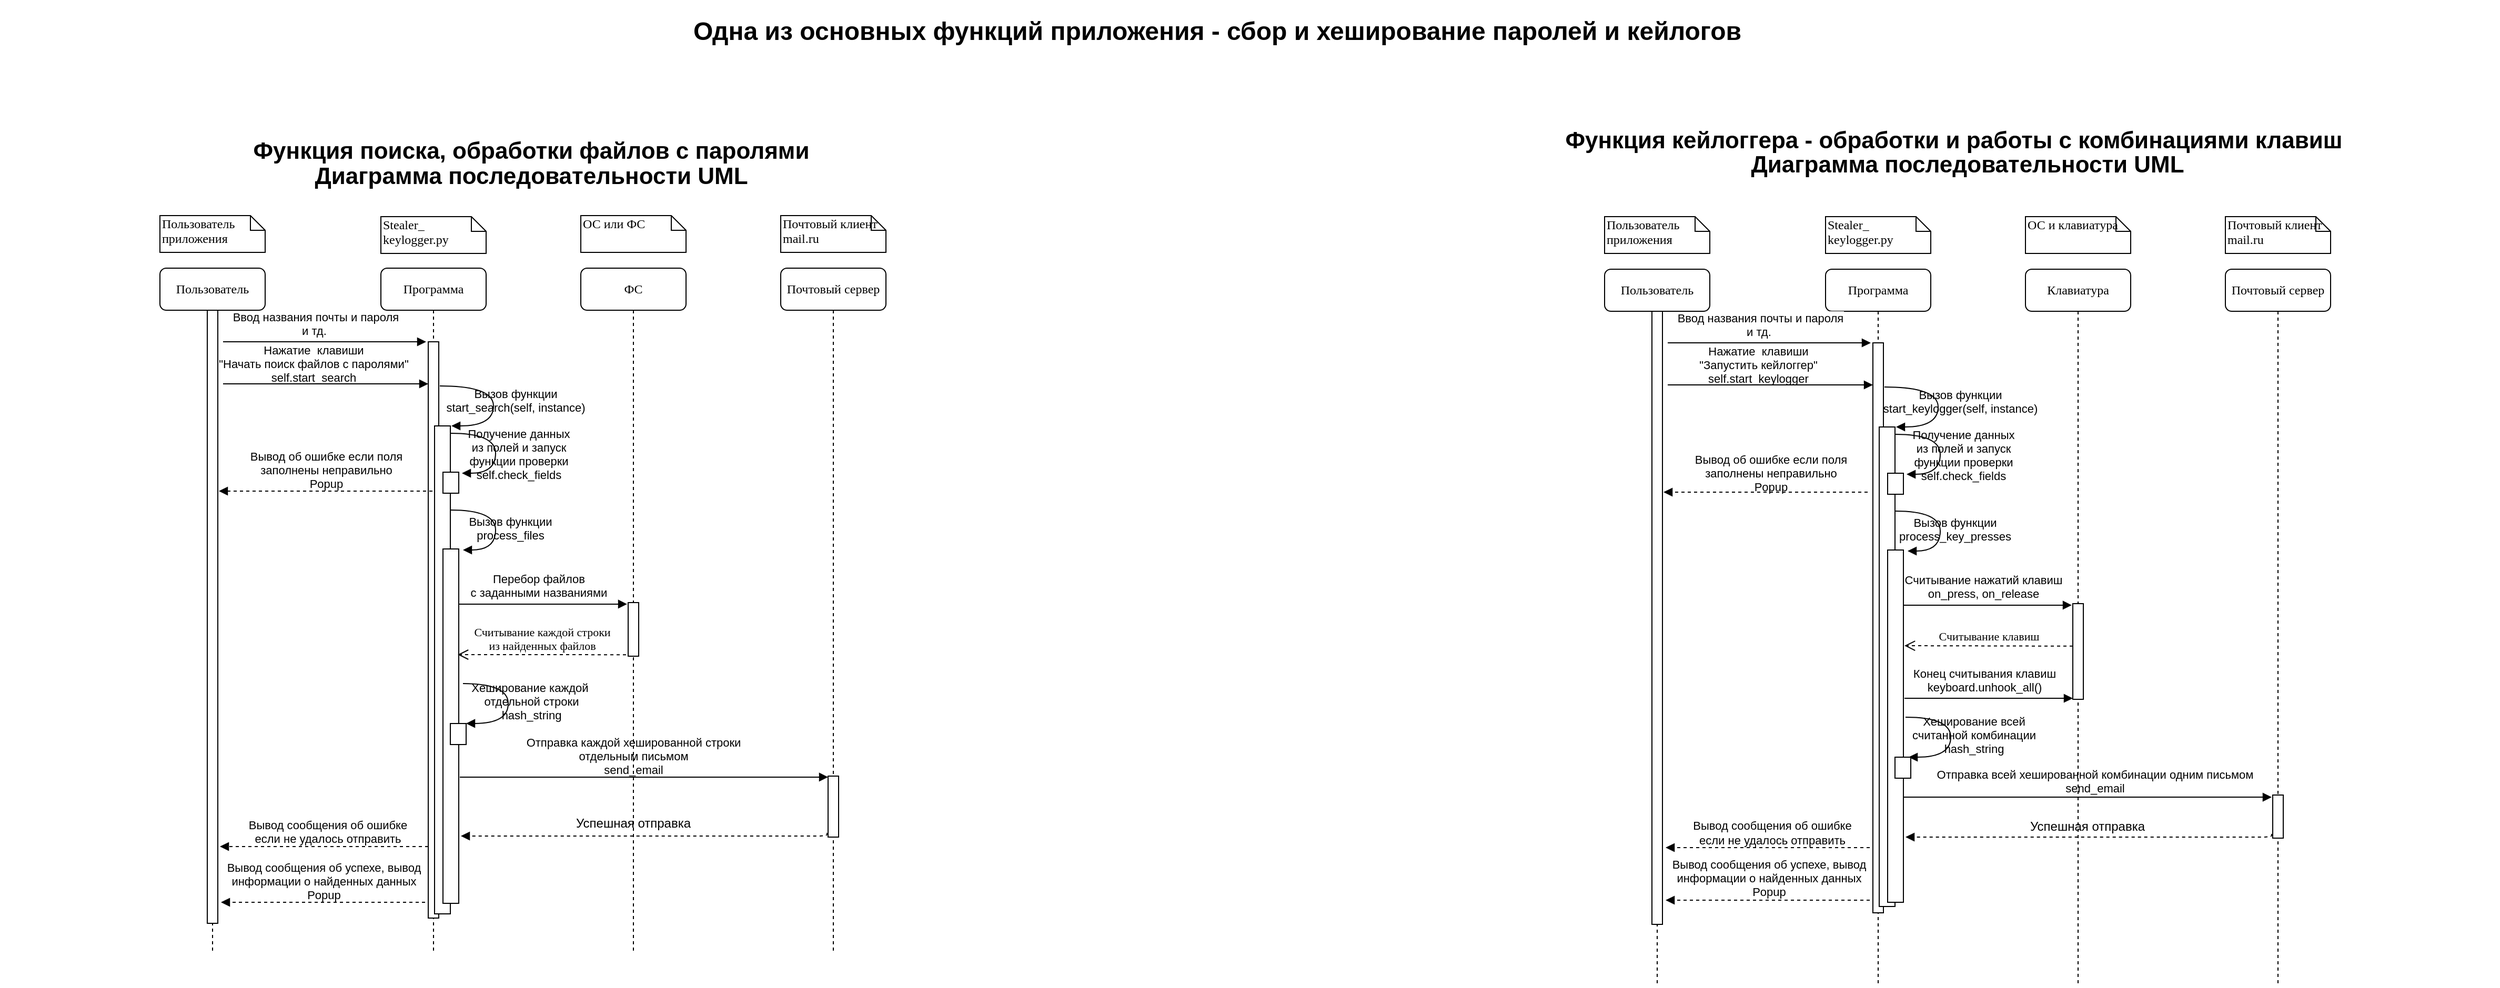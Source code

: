 <mxfile version="22.1.18" type="device">
  <diagram name="Page-1" id="13e1069c-82ec-6db2-03f1-153e76fe0fe0">
    <mxGraphModel dx="5946" dy="4058" grid="0" gridSize="10" guides="1" tooltips="1" connect="1" arrows="1" fold="1" page="1" pageScale="1" pageWidth="4681" pageHeight="3300" background="none" math="0" shadow="0">
      <root>
        <mxCell id="0" />
        <mxCell id="1" parent="0" />
        <mxCell id="-zt7evYeH_7EeEriMYQJ-2" value="Функция поиска, обработки файлов с паролями" style="text;strokeColor=none;fillColor=none;align=center;verticalAlign=middle;whiteSpace=wrap;rounded=0;fontSize=22;fontStyle=1" parent="1" vertex="1">
          <mxGeometry x="-82" y="-63" width="1010" height="60" as="geometry" />
        </mxCell>
        <mxCell id="1eUNo9QsRgCgycoDIhRz-3" value="Диаграмма последовательности UML" style="text;html=1;strokeColor=none;fillColor=none;align=center;verticalAlign=middle;whiteSpace=wrap;rounded=0;fontSize=22;fontStyle=1" parent="1" vertex="1">
          <mxGeometry x="-82" y="-39" width="1010" height="60" as="geometry" />
        </mxCell>
        <mxCell id="vDh-VtlRq1_zB0CnNOhq-1" value="Функция кейлоггера - обработки и работы с комбинациями клавиш&#xa;" style="text;strokeColor=none;fillColor=none;align=center;verticalAlign=middle;whiteSpace=wrap;rounded=0;fontSize=22;fontStyle=1" parent="1" vertex="1">
          <mxGeometry x="1270" y="-60" width="1010" height="60" as="geometry" />
        </mxCell>
        <mxCell id="vDh-VtlRq1_zB0CnNOhq-2" value="Диаграмма последовательности UML" style="text;strokeColor=none;fillColor=none;align=center;verticalAlign=middle;whiteSpace=wrap;rounded=0;fontSize=22;fontStyle=1" parent="1" vertex="1">
          <mxGeometry x="1283" y="-50" width="1010" height="60" as="geometry" />
        </mxCell>
        <mxCell id="vDh-VtlRq1_zB0CnNOhq-49" value="Одна из основных функций приложения - сбор и хеширование паролей и кейлогов" style="text;strokeColor=none;fillColor=none;align=center;verticalAlign=middle;whiteSpace=wrap;rounded=0;fontSize=24;fontStyle=1" parent="1" vertex="1">
          <mxGeometry x="570" y="-177" width="1010" height="60" as="geometry" />
        </mxCell>
        <mxCell id="FL_7BhwZJvD6ZGFRURid-1" value="Программа" style="shape=umlLifeline;perimeter=lifelinePerimeter;whiteSpace=wrap;html=1;container=1;collapsible=0;recursiveResize=0;outlineConnect=0;rounded=1;shadow=0;comic=0;labelBackgroundColor=none;strokeWidth=1;fontFamily=Verdana;fontSize=12;align=center;" vertex="1" parent="1">
          <mxGeometry x="280" y="78" width="100" height="651" as="geometry" />
        </mxCell>
        <mxCell id="FL_7BhwZJvD6ZGFRURid-2" value="" style="html=1;points=[];perimeter=orthogonalPerimeter;rounded=0;shadow=0;comic=0;labelBackgroundColor=none;strokeWidth=1;fontFamily=Verdana;fontSize=12;align=center;" vertex="1" parent="FL_7BhwZJvD6ZGFRURid-1">
          <mxGeometry x="45" y="70" width="10" height="548" as="geometry" />
        </mxCell>
        <mxCell id="FL_7BhwZJvD6ZGFRURid-3" value="" style="html=1;verticalAlign=bottom;endArrow=block;labelBackgroundColor=none;fontFamily=Verdana;fontSize=12;edgeStyle=elbowEdgeStyle;elbow=vertical;" edge="1" parent="FL_7BhwZJvD6ZGFRURid-1">
          <mxGeometry relative="1" as="geometry">
            <mxPoint x="-150" y="110" as="sourcePoint" />
            <mxPoint x="45" y="110" as="targetPoint" />
            <Array as="points">
              <mxPoint x="-55" y="110" />
            </Array>
          </mxGeometry>
        </mxCell>
        <mxCell id="FL_7BhwZJvD6ZGFRURid-4" value="Нажатие  клавиши &#xa;&quot;Начать поиск файлов с паролями&quot;&#xa;self.start_search" style="edgeLabel;align=center;verticalAlign=middle;resizable=0;points=[];labelBackgroundColor=none;" vertex="1" connectable="0" parent="FL_7BhwZJvD6ZGFRURid-3">
          <mxGeometry x="0.202" y="1" relative="1" as="geometry">
            <mxPoint x="-31" y="-19" as="offset" />
          </mxGeometry>
        </mxCell>
        <mxCell id="FL_7BhwZJvD6ZGFRURid-14" value="" style="html=1;verticalAlign=bottom;endArrow=block;labelBackgroundColor=none;fontFamily=Verdana;fontSize=12;edgeStyle=elbowEdgeStyle;elbow=vertical;" edge="1" parent="FL_7BhwZJvD6ZGFRURid-1">
          <mxGeometry relative="1" as="geometry">
            <mxPoint x="-150" y="70" as="sourcePoint" />
            <mxPoint x="43" y="70" as="targetPoint" />
            <Array as="points">
              <mxPoint x="-55" y="70" />
            </Array>
          </mxGeometry>
        </mxCell>
        <mxCell id="FL_7BhwZJvD6ZGFRURid-15" value="Ввод названия почты и пароля&#xa;и тд. " style="edgeLabel;align=center;verticalAlign=middle;resizable=0;points=[];labelBackgroundColor=none;" vertex="1" connectable="0" parent="FL_7BhwZJvD6ZGFRURid-14">
          <mxGeometry x="0.202" y="1" relative="1" as="geometry">
            <mxPoint x="-28" y="-17" as="offset" />
          </mxGeometry>
        </mxCell>
        <mxCell id="FL_7BhwZJvD6ZGFRURid-72" value="" style="html=1;verticalAlign=bottom;endArrow=block;labelBackgroundColor=none;fontFamily=Verdana;fontSize=12;elbow=vertical;edgeStyle=orthogonalEdgeStyle;curved=1;exitX=1.038;exitY=0.345;exitPerimeter=0;" edge="1" parent="FL_7BhwZJvD6ZGFRURid-1">
          <mxGeometry relative="1" as="geometry">
            <mxPoint x="56" y="112" as="sourcePoint" />
            <mxPoint x="67" y="150" as="targetPoint" />
            <Array as="points">
              <mxPoint x="107" y="112" />
              <mxPoint x="107" y="150" />
            </Array>
          </mxGeometry>
        </mxCell>
        <mxCell id="FL_7BhwZJvD6ZGFRURid-73" value="Вызов функции&#xa;start_search(self, instance)" style="edgeLabel;align=center;verticalAlign=middle;resizable=0;points=[];labelBackgroundColor=none;" vertex="1" connectable="0" parent="FL_7BhwZJvD6ZGFRURid-72">
          <mxGeometry x="-0.041" y="-3" relative="1" as="geometry">
            <mxPoint x="24" y="2" as="offset" />
          </mxGeometry>
        </mxCell>
        <mxCell id="FL_7BhwZJvD6ZGFRURid-74" value="" style="html=1;points=[];perimeter=orthogonalPerimeter;rounded=0;shadow=0;comic=0;labelBackgroundColor=none;strokeWidth=1;fontFamily=Verdana;fontSize=12;align=center;" vertex="1" parent="FL_7BhwZJvD6ZGFRURid-1">
          <mxGeometry x="51" y="150" width="15" height="464" as="geometry" />
        </mxCell>
        <mxCell id="FL_7BhwZJvD6ZGFRURid-75" value="" style="html=1;verticalAlign=bottom;endArrow=block;labelBackgroundColor=none;fontFamily=Verdana;fontSize=12;elbow=vertical;edgeStyle=orthogonalEdgeStyle;curved=1;" edge="1" parent="FL_7BhwZJvD6ZGFRURid-1">
          <mxGeometry relative="1" as="geometry">
            <mxPoint x="66" y="157.0" as="sourcePoint" />
            <mxPoint x="77" y="195" as="targetPoint" />
            <Array as="points">
              <mxPoint x="109" y="157.0" />
              <mxPoint x="109" y="195.0" />
            </Array>
          </mxGeometry>
        </mxCell>
        <mxCell id="FL_7BhwZJvD6ZGFRURid-76" value="Получение данных&#xa;из полей и запуск&#xa;функции проверки&#xa;self.check_fields" style="edgeLabel;align=center;verticalAlign=middle;resizable=0;points=[];labelBackgroundColor=none;" vertex="1" connectable="0" parent="FL_7BhwZJvD6ZGFRURid-75">
          <mxGeometry x="-0.041" y="-3" relative="1" as="geometry">
            <mxPoint x="25" y="8" as="offset" />
          </mxGeometry>
        </mxCell>
        <mxCell id="FL_7BhwZJvD6ZGFRURid-81" value="" style="html=1;points=[];perimeter=orthogonalPerimeter;rounded=0;shadow=0;comic=0;labelBackgroundColor=none;strokeWidth=1;fontFamily=Verdana;fontSize=12;align=center;" vertex="1" parent="FL_7BhwZJvD6ZGFRURid-1">
          <mxGeometry x="59" y="267" width="15" height="337" as="geometry" />
        </mxCell>
        <mxCell id="FL_7BhwZJvD6ZGFRURid-84" value="" style="html=1;points=[];perimeter=orthogonalPerimeter;rounded=0;shadow=0;comic=0;labelBackgroundColor=none;strokeWidth=1;fontFamily=Verdana;fontSize=12;align=center;" vertex="1" parent="FL_7BhwZJvD6ZGFRURid-1">
          <mxGeometry x="59" y="194" width="15" height="20" as="geometry" />
        </mxCell>
        <mxCell id="FL_7BhwZJvD6ZGFRURid-78" value="" style="html=1;verticalAlign=bottom;endArrow=block;labelBackgroundColor=none;fontFamily=Verdana;fontSize=12;elbow=vertical;edgeStyle=orthogonalEdgeStyle;curved=1;" edge="1" parent="FL_7BhwZJvD6ZGFRURid-1">
          <mxGeometry relative="1" as="geometry">
            <mxPoint x="66" y="230" as="sourcePoint" />
            <mxPoint x="78" y="268" as="targetPoint" />
            <Array as="points">
              <mxPoint x="109" y="230" />
              <mxPoint x="109" y="268" />
            </Array>
          </mxGeometry>
        </mxCell>
        <mxCell id="FL_7BhwZJvD6ZGFRURid-80" value="Вызов функции&#xa;process_files" style="edgeLabel;align=center;verticalAlign=middle;resizable=0;points=[];labelBackgroundColor=none;" vertex="1" connectable="0" parent="FL_7BhwZJvD6ZGFRURid-78">
          <mxGeometry x="-0.006" y="1" relative="1" as="geometry">
            <mxPoint x="13" y="4" as="offset" />
          </mxGeometry>
        </mxCell>
        <mxCell id="FL_7BhwZJvD6ZGFRURid-112" value="" style="html=1;verticalAlign=bottom;endArrow=block;labelBackgroundColor=none;fontFamily=Verdana;fontSize=12;elbow=vertical;edgeStyle=orthogonalEdgeStyle;curved=1;" edge="1" parent="FL_7BhwZJvD6ZGFRURid-1">
          <mxGeometry relative="1" as="geometry">
            <mxPoint x="78" y="394.95" as="sourcePoint" />
            <mxPoint x="81" y="432.95" as="targetPoint" />
            <Array as="points">
              <mxPoint x="121" y="394.95" />
              <mxPoint x="121" y="432.95" />
            </Array>
          </mxGeometry>
        </mxCell>
        <mxCell id="FL_7BhwZJvD6ZGFRURid-113" value="Хеширование каждой &#xa;отдельной строки&#xa;hash_string" style="edgeLabel;align=center;verticalAlign=middle;resizable=0;points=[];labelBackgroundColor=none;" vertex="1" connectable="0" parent="FL_7BhwZJvD6ZGFRURid-112">
          <mxGeometry x="-0.006" y="1" relative="1" as="geometry">
            <mxPoint x="21" y="-1" as="offset" />
          </mxGeometry>
        </mxCell>
        <mxCell id="FL_7BhwZJvD6ZGFRURid-117" value="" style="html=1;points=[];perimeter=orthogonalPerimeter;rounded=0;shadow=0;comic=0;labelBackgroundColor=none;strokeWidth=1;fontFamily=Verdana;fontSize=12;align=center;" vertex="1" parent="FL_7BhwZJvD6ZGFRURid-1">
          <mxGeometry x="66" y="433" width="15" height="20" as="geometry" />
        </mxCell>
        <mxCell id="FL_7BhwZJvD6ZGFRURid-99" value="" style="html=1;verticalAlign=bottom;endArrow=block;labelBackgroundColor=none;fontFamily=Verdana;fontSize=12;edgeStyle=elbowEdgeStyle;elbow=vertical;dashed=1;" edge="1" parent="FL_7BhwZJvD6ZGFRURid-1">
          <mxGeometry relative="1" as="geometry">
            <mxPoint x="45" y="550" as="sourcePoint" />
            <mxPoint x="-153" y="550" as="targetPoint" />
            <Array as="points">
              <mxPoint x="-15" y="550" />
              <mxPoint x="-39.5" y="530" />
              <mxPoint x="-54.5" y="510" />
            </Array>
          </mxGeometry>
        </mxCell>
        <mxCell id="FL_7BhwZJvD6ZGFRURid-102" value="Вывод сообщения об ошибке&#xa;если не удалось отправить" style="edgeLabel;align=center;verticalAlign=middle;resizable=0;points=[];labelBackgroundColor=none;" vertex="1" connectable="0" parent="FL_7BhwZJvD6ZGFRURid-99">
          <mxGeometry x="-0.014" y="-3" relative="1" as="geometry">
            <mxPoint x="2" y="-12" as="offset" />
          </mxGeometry>
        </mxCell>
        <mxCell id="FL_7BhwZJvD6ZGFRURid-18" value="ФС" style="shape=umlLifeline;perimeter=lifelinePerimeter;whiteSpace=wrap;html=1;container=1;collapsible=0;recursiveResize=0;outlineConnect=0;rounded=1;shadow=0;comic=0;labelBackgroundColor=none;strokeWidth=1;fontFamily=Verdana;fontSize=12;align=center;" vertex="1" parent="1">
          <mxGeometry x="470" y="78" width="100" height="649" as="geometry" />
        </mxCell>
        <mxCell id="FL_7BhwZJvD6ZGFRURid-19" value="" style="html=1;points=[];perimeter=orthogonalPerimeter;rounded=0;shadow=0;comic=0;labelBackgroundColor=none;strokeWidth=1;fontFamily=Verdana;fontSize=12;align=center;" vertex="1" parent="FL_7BhwZJvD6ZGFRURid-18">
          <mxGeometry x="45" y="318" width="10" height="51" as="geometry" />
        </mxCell>
        <mxCell id="FL_7BhwZJvD6ZGFRURid-115" value="" style="html=1;verticalAlign=bottom;endArrow=block;labelBackgroundColor=none;fontFamily=Verdana;fontSize=12;edgeStyle=elbowEdgeStyle;elbow=vertical;dashed=1;" edge="1" parent="FL_7BhwZJvD6ZGFRURid-18">
          <mxGeometry relative="1" as="geometry">
            <mxPoint x="234" y="537" as="sourcePoint" />
            <mxPoint x="-114" y="540" as="targetPoint" />
            <Array as="points">
              <mxPoint x="16" y="540" />
              <mxPoint x="-8.5" y="520" />
              <mxPoint x="-23.5" y="500" />
            </Array>
          </mxGeometry>
        </mxCell>
        <mxCell id="FL_7BhwZJvD6ZGFRURid-23" value="Почтовый сервер" style="shape=umlLifeline;perimeter=lifelinePerimeter;whiteSpace=wrap;html=1;container=1;collapsible=0;recursiveResize=0;outlineConnect=0;rounded=1;shadow=0;comic=0;labelBackgroundColor=none;strokeWidth=1;fontFamily=Verdana;fontSize=12;align=center;" vertex="1" parent="1">
          <mxGeometry x="660" y="78" width="100" height="651" as="geometry" />
        </mxCell>
        <mxCell id="FL_7BhwZJvD6ZGFRURid-24" value="" style="html=1;points=[];perimeter=orthogonalPerimeter;rounded=0;shadow=0;comic=0;labelBackgroundColor=none;strokeWidth=1;fontFamily=Verdana;fontSize=12;align=center;" vertex="1" parent="FL_7BhwZJvD6ZGFRURid-23">
          <mxGeometry x="45" y="483" width="10" height="58" as="geometry" />
        </mxCell>
        <mxCell id="FL_7BhwZJvD6ZGFRURid-27" value="Пользователь" style="shape=umlLifeline;perimeter=lifelinePerimeter;whiteSpace=wrap;html=1;container=1;collapsible=0;recursiveResize=0;outlineConnect=0;rounded=1;shadow=0;comic=0;labelBackgroundColor=none;strokeWidth=1;fontFamily=Verdana;fontSize=12;align=center;" vertex="1" parent="1">
          <mxGeometry x="70" y="78" width="100" height="650" as="geometry" />
        </mxCell>
        <mxCell id="FL_7BhwZJvD6ZGFRURid-28" value="" style="html=1;points=[];perimeter=orthogonalPerimeter;rounded=0;shadow=0;comic=0;labelBackgroundColor=none;strokeWidth=1;fontFamily=Verdana;fontSize=12;align=center;" vertex="1" parent="FL_7BhwZJvD6ZGFRURid-27">
          <mxGeometry x="45" y="40" width="10" height="583" as="geometry" />
        </mxCell>
        <mxCell id="FL_7BhwZJvD6ZGFRURid-29" value="Пользователь приложения" style="shape=note;whiteSpace=wrap;html=1;size=14;verticalAlign=top;align=left;spacingTop=-6;rounded=0;shadow=0;comic=0;labelBackgroundColor=none;strokeWidth=1;fontFamily=Verdana;fontSize=12" vertex="1" parent="1">
          <mxGeometry x="70" y="28" width="100" height="35" as="geometry" />
        </mxCell>
        <mxCell id="FL_7BhwZJvD6ZGFRURid-31" value="ОС или ФС" style="shape=note;whiteSpace=wrap;html=1;size=14;verticalAlign=top;align=left;spacingTop=-6;rounded=0;shadow=0;comic=0;labelBackgroundColor=none;strokeWidth=1;fontFamily=Verdana;fontSize=12" vertex="1" parent="1">
          <mxGeometry x="470" y="28" width="100" height="35" as="geometry" />
        </mxCell>
        <mxCell id="FL_7BhwZJvD6ZGFRURid-32" value="Почтовый клиент mail.ru" style="shape=note;whiteSpace=wrap;html=1;size=14;verticalAlign=top;align=left;spacingTop=-6;rounded=0;shadow=0;comic=0;labelBackgroundColor=none;strokeWidth=1;fontFamily=Verdana;fontSize=12" vertex="1" parent="1">
          <mxGeometry x="660" y="28" width="100" height="35" as="geometry" />
        </mxCell>
        <mxCell id="FL_7BhwZJvD6ZGFRURid-48" value="" style="html=1;verticalAlign=bottom;endArrow=block;labelBackgroundColor=none;fontFamily=Verdana;fontSize=12;edgeStyle=elbowEdgeStyle;elbow=vertical;dashed=1;" edge="1" parent="1">
          <mxGeometry relative="1" as="geometry">
            <mxPoint x="329" y="290" as="sourcePoint" />
            <mxPoint x="126" y="290" as="targetPoint" />
            <Array as="points">
              <mxPoint x="269" y="290" />
              <mxPoint x="244.5" y="270" />
              <mxPoint x="229.5" y="250" />
            </Array>
          </mxGeometry>
        </mxCell>
        <mxCell id="FL_7BhwZJvD6ZGFRURid-77" value="Вывод об ошибке если поля&#xa;заполнены неправильно&#xa;Popup" style="edgeLabel;align=center;verticalAlign=middle;resizable=0;points=[];labelBackgroundColor=none;" vertex="1" connectable="0" parent="1">
          <mxGeometry x="229" y="270" as="geometry">
            <mxPoint x="-1" y="-1" as="offset" />
          </mxGeometry>
        </mxCell>
        <mxCell id="FL_7BhwZJvD6ZGFRURid-92" value="" style="html=1;verticalAlign=bottom;endArrow=block;labelBackgroundColor=none;fontFamily=Verdana;fontSize=12;edgeStyle=elbowEdgeStyle;elbow=vertical;" edge="1" parent="1">
          <mxGeometry relative="1" as="geometry">
            <mxPoint x="354" y="397.47" as="sourcePoint" />
            <mxPoint x="514" y="397.47" as="targetPoint" />
            <Array as="points">
              <mxPoint x="449" y="397.47" />
            </Array>
          </mxGeometry>
        </mxCell>
        <mxCell id="FL_7BhwZJvD6ZGFRURid-93" value="Перебор файлов&#xa;с заданными названиями" style="edgeLabel;align=center;verticalAlign=middle;resizable=0;points=[];labelBackgroundColor=none;" vertex="1" connectable="0" parent="FL_7BhwZJvD6ZGFRURid-92">
          <mxGeometry x="0.202" y="1" relative="1" as="geometry">
            <mxPoint x="-20" y="-17" as="offset" />
          </mxGeometry>
        </mxCell>
        <mxCell id="FL_7BhwZJvD6ZGFRURid-95" value="Считывание каждой строки&lt;br&gt;из найденных файлов" style="html=1;verticalAlign=bottom;endArrow=open;dashed=1;endSize=8;labelBackgroundColor=none;fontFamily=Verdana;fontSize=11;edgeStyle=elbowEdgeStyle;elbow=vertical;" edge="1" parent="1">
          <mxGeometry relative="1" as="geometry">
            <mxPoint x="353" y="445.16" as="targetPoint" />
            <Array as="points" />
            <mxPoint x="513" y="445.58" as="sourcePoint" />
          </mxGeometry>
        </mxCell>
        <mxCell id="FL_7BhwZJvD6ZGFRURid-116" value="Успешная отправка" style="text;whiteSpace=wrap;html=1;align=center;" vertex="1" parent="1">
          <mxGeometry x="395" y="592" width="250" height="25" as="geometry" />
        </mxCell>
        <mxCell id="FL_7BhwZJvD6ZGFRURid-109" value="Вывод сообщения об успехе, вывод информации о найденных данных&#xa;Popup" style="text;whiteSpace=wrap;align=center;fontSize=11;" vertex="1" parent="1">
          <mxGeometry x="123" y="635" width="206" height="51" as="geometry" />
        </mxCell>
        <mxCell id="FL_7BhwZJvD6ZGFRURid-38" value="" style="html=1;verticalAlign=bottom;endArrow=block;labelBackgroundColor=none;fontFamily=Verdana;fontSize=12;edgeStyle=elbowEdgeStyle;elbow=vertical;dashed=1;" edge="1" parent="1">
          <mxGeometry relative="1" as="geometry">
            <mxPoint x="322" y="681" as="sourcePoint" />
            <mxPoint x="128" y="681" as="targetPoint" />
            <Array as="points">
              <mxPoint x="262" y="681" />
              <mxPoint x="237.5" y="661" />
              <mxPoint x="222.5" y="641" />
            </Array>
          </mxGeometry>
        </mxCell>
        <mxCell id="FL_7BhwZJvD6ZGFRURid-88" value="" style="html=1;verticalAlign=bottom;endArrow=block;labelBackgroundColor=none;fontFamily=Verdana;fontSize=12;edgeStyle=elbowEdgeStyle;elbow=vertical;" edge="1" parent="1">
          <mxGeometry relative="1" as="geometry">
            <mxPoint x="355" y="561.95" as="sourcePoint" />
            <mxPoint x="705" y="561.95" as="targetPoint" />
            <mxPoint as="offset" />
            <Array as="points">
              <mxPoint x="675" y="561.95" />
            </Array>
          </mxGeometry>
        </mxCell>
        <mxCell id="FL_7BhwZJvD6ZGFRURid-114" value="Отправка каждой хешированной строки&#xa;отдельным письмом&#xa;send_email" style="edgeLabel;align=center;verticalAlign=middle;resizable=0;points=[];labelBackgroundColor=none;" vertex="1" connectable="0" parent="1">
          <mxGeometry x="520" y="541" as="geometry" />
        </mxCell>
        <mxCell id="FL_7BhwZJvD6ZGFRURid-200" value="Программа" style="shape=umlLifeline;perimeter=lifelinePerimeter;whiteSpace=wrap;html=1;container=1;collapsible=0;recursiveResize=0;outlineConnect=0;rounded=1;shadow=0;comic=0;labelBackgroundColor=none;strokeWidth=1;fontFamily=Verdana;fontSize=12;align=center;" vertex="1" parent="1">
          <mxGeometry x="1653" y="79" width="100" height="682" as="geometry" />
        </mxCell>
        <mxCell id="FL_7BhwZJvD6ZGFRURid-201" value="" style="html=1;points=[];perimeter=orthogonalPerimeter;rounded=0;shadow=0;comic=0;labelBackgroundColor=none;strokeWidth=1;fontFamily=Verdana;fontSize=12;align=center;" vertex="1" parent="FL_7BhwZJvD6ZGFRURid-200">
          <mxGeometry x="45" y="70" width="10" height="542" as="geometry" />
        </mxCell>
        <mxCell id="FL_7BhwZJvD6ZGFRURid-202" value="" style="html=1;verticalAlign=bottom;endArrow=block;labelBackgroundColor=none;fontFamily=Verdana;fontSize=12;edgeStyle=elbowEdgeStyle;elbow=vertical;" edge="1" parent="FL_7BhwZJvD6ZGFRURid-200">
          <mxGeometry relative="1" as="geometry">
            <mxPoint x="-150" y="110" as="sourcePoint" />
            <mxPoint x="45" y="110" as="targetPoint" />
            <Array as="points">
              <mxPoint x="-55" y="110" />
            </Array>
          </mxGeometry>
        </mxCell>
        <mxCell id="FL_7BhwZJvD6ZGFRURid-203" value="Нажатие  клавиши &#xa;&quot;Запустить кейлоггер&quot;&#xa;self.start_keylogger" style="edgeLabel;align=center;verticalAlign=middle;resizable=0;points=[];labelBackgroundColor=none;" vertex="1" connectable="0" parent="FL_7BhwZJvD6ZGFRURid-202">
          <mxGeometry x="0.202" y="1" relative="1" as="geometry">
            <mxPoint x="-31" y="-19" as="offset" />
          </mxGeometry>
        </mxCell>
        <mxCell id="FL_7BhwZJvD6ZGFRURid-204" value="" style="html=1;verticalAlign=bottom;endArrow=block;labelBackgroundColor=none;fontFamily=Verdana;fontSize=12;edgeStyle=elbowEdgeStyle;elbow=vertical;" edge="1" parent="FL_7BhwZJvD6ZGFRURid-200">
          <mxGeometry relative="1" as="geometry">
            <mxPoint x="-150" y="70" as="sourcePoint" />
            <mxPoint x="43" y="70" as="targetPoint" />
            <Array as="points">
              <mxPoint x="-55" y="70" />
            </Array>
          </mxGeometry>
        </mxCell>
        <mxCell id="FL_7BhwZJvD6ZGFRURid-205" value="Ввод названия почты и пароля&#xa;и тд. " style="edgeLabel;align=center;verticalAlign=middle;resizable=0;points=[];" vertex="1" connectable="0" parent="FL_7BhwZJvD6ZGFRURid-204">
          <mxGeometry x="0.202" y="1" relative="1" as="geometry">
            <mxPoint x="-28" y="-17" as="offset" />
          </mxGeometry>
        </mxCell>
        <mxCell id="FL_7BhwZJvD6ZGFRURid-206" value="" style="html=1;verticalAlign=bottom;endArrow=block;labelBackgroundColor=none;fontFamily=Verdana;fontSize=12;elbow=vertical;edgeStyle=orthogonalEdgeStyle;curved=1;exitX=1.038;exitY=0.345;exitPerimeter=0;" edge="1" parent="FL_7BhwZJvD6ZGFRURid-200">
          <mxGeometry relative="1" as="geometry">
            <mxPoint x="56" y="112" as="sourcePoint" />
            <mxPoint x="67" y="150" as="targetPoint" />
            <Array as="points">
              <mxPoint x="107" y="112" />
              <mxPoint x="107" y="150" />
            </Array>
          </mxGeometry>
        </mxCell>
        <mxCell id="FL_7BhwZJvD6ZGFRURid-207" value="Вызов функции&#xa;start_keylogger(self, instance)" style="edgeLabel;align=center;verticalAlign=middle;resizable=0;points=[];labelBackgroundColor=none;" vertex="1" connectable="0" parent="FL_7BhwZJvD6ZGFRURid-206">
          <mxGeometry x="-0.041" y="-3" relative="1" as="geometry">
            <mxPoint x="24" y="2" as="offset" />
          </mxGeometry>
        </mxCell>
        <mxCell id="FL_7BhwZJvD6ZGFRURid-208" value="" style="html=1;points=[];perimeter=orthogonalPerimeter;rounded=0;shadow=0;comic=0;labelBackgroundColor=none;strokeWidth=1;fontFamily=Verdana;fontSize=12;align=center;" vertex="1" parent="FL_7BhwZJvD6ZGFRURid-200">
          <mxGeometry x="51" y="150" width="15" height="456" as="geometry" />
        </mxCell>
        <mxCell id="FL_7BhwZJvD6ZGFRURid-209" value="" style="html=1;verticalAlign=bottom;endArrow=block;labelBackgroundColor=none;fontFamily=Verdana;fontSize=12;elbow=vertical;edgeStyle=orthogonalEdgeStyle;curved=1;" edge="1" parent="FL_7BhwZJvD6ZGFRURid-200">
          <mxGeometry relative="1" as="geometry">
            <mxPoint x="66" y="157.0" as="sourcePoint" />
            <mxPoint x="77" y="195" as="targetPoint" />
            <Array as="points">
              <mxPoint x="109" y="157.0" />
              <mxPoint x="109" y="195.0" />
            </Array>
          </mxGeometry>
        </mxCell>
        <mxCell id="FL_7BhwZJvD6ZGFRURid-210" value="Получение данных&#xa;из полей и запуск&#xa;функции проверки&#xa;self.check_fields" style="edgeLabel;align=center;verticalAlign=middle;resizable=0;points=[];labelBackgroundColor=none;" vertex="1" connectable="0" parent="FL_7BhwZJvD6ZGFRURid-209">
          <mxGeometry x="-0.041" y="-3" relative="1" as="geometry">
            <mxPoint x="25" y="8" as="offset" />
          </mxGeometry>
        </mxCell>
        <mxCell id="FL_7BhwZJvD6ZGFRURid-211" value="" style="html=1;points=[];perimeter=orthogonalPerimeter;rounded=0;shadow=0;comic=0;labelBackgroundColor=none;strokeWidth=1;fontFamily=Verdana;fontSize=12;align=center;" vertex="1" parent="FL_7BhwZJvD6ZGFRURid-200">
          <mxGeometry x="59" y="267" width="15" height="335" as="geometry" />
        </mxCell>
        <mxCell id="FL_7BhwZJvD6ZGFRURid-212" value="" style="html=1;points=[];perimeter=orthogonalPerimeter;rounded=0;shadow=0;comic=0;labelBackgroundColor=none;strokeWidth=1;fontFamily=Verdana;fontSize=12;align=center;" vertex="1" parent="FL_7BhwZJvD6ZGFRURid-200">
          <mxGeometry x="59" y="194" width="15" height="20" as="geometry" />
        </mxCell>
        <mxCell id="FL_7BhwZJvD6ZGFRURid-213" value="" style="html=1;verticalAlign=bottom;endArrow=block;labelBackgroundColor=none;fontFamily=Verdana;fontSize=12;elbow=vertical;edgeStyle=orthogonalEdgeStyle;curved=1;" edge="1" parent="FL_7BhwZJvD6ZGFRURid-200">
          <mxGeometry relative="1" as="geometry">
            <mxPoint x="66" y="230" as="sourcePoint" />
            <mxPoint x="78" y="268" as="targetPoint" />
            <Array as="points">
              <mxPoint x="109" y="230" />
              <mxPoint x="109" y="268" />
            </Array>
          </mxGeometry>
        </mxCell>
        <mxCell id="FL_7BhwZJvD6ZGFRURid-214" value="Вызов функции&#xa;process_key_presses" style="edgeLabel;align=center;verticalAlign=middle;resizable=0;points=[];labelBackgroundColor=none;" vertex="1" connectable="0" parent="FL_7BhwZJvD6ZGFRURid-213">
          <mxGeometry x="-0.006" y="1" relative="1" as="geometry">
            <mxPoint x="13" y="4" as="offset" />
          </mxGeometry>
        </mxCell>
        <mxCell id="FL_7BhwZJvD6ZGFRURid-215" value="" style="html=1;verticalAlign=bottom;endArrow=block;labelBackgroundColor=none;fontFamily=Verdana;fontSize=12;elbow=vertical;edgeStyle=orthogonalEdgeStyle;curved=1;" edge="1" parent="FL_7BhwZJvD6ZGFRURid-200">
          <mxGeometry relative="1" as="geometry">
            <mxPoint x="76" y="426" as="sourcePoint" />
            <mxPoint x="79" y="464" as="targetPoint" />
            <Array as="points">
              <mxPoint x="119" y="426" />
              <mxPoint x="119" y="464" />
            </Array>
          </mxGeometry>
        </mxCell>
        <mxCell id="FL_7BhwZJvD6ZGFRURid-216" value="Хеширование всей&#xa;считанной комбинации&#xa;hash_string" style="edgeLabel;align=center;verticalAlign=middle;resizable=0;points=[];labelBackgroundColor=none;" vertex="1" connectable="0" parent="FL_7BhwZJvD6ZGFRURid-215">
          <mxGeometry x="-0.006" y="1" relative="1" as="geometry">
            <mxPoint x="21" y="-1" as="offset" />
          </mxGeometry>
        </mxCell>
        <mxCell id="FL_7BhwZJvD6ZGFRURid-244" value="" style="html=1;points=[];perimeter=orthogonalPerimeter;rounded=0;shadow=0;comic=0;labelBackgroundColor=none;strokeWidth=1;fontFamily=Verdana;fontSize=12;align=center;" vertex="1" parent="FL_7BhwZJvD6ZGFRURid-200">
          <mxGeometry x="66" y="464" width="15" height="20" as="geometry" />
        </mxCell>
        <mxCell id="FL_7BhwZJvD6ZGFRURid-218" value="Клавиатура" style="shape=umlLifeline;perimeter=lifelinePerimeter;whiteSpace=wrap;html=1;container=1;collapsible=0;recursiveResize=0;outlineConnect=0;rounded=1;shadow=0;comic=0;labelBackgroundColor=none;strokeWidth=1;fontFamily=Verdana;fontSize=12;align=center;" vertex="1" parent="1">
          <mxGeometry x="1843" y="79" width="100" height="679" as="geometry" />
        </mxCell>
        <mxCell id="FL_7BhwZJvD6ZGFRURid-219" value="" style="html=1;points=[];perimeter=orthogonalPerimeter;rounded=0;shadow=0;comic=0;labelBackgroundColor=none;strokeWidth=1;fontFamily=Verdana;fontSize=12;align=center;" vertex="1" parent="FL_7BhwZJvD6ZGFRURid-218">
          <mxGeometry x="45" y="318" width="10" height="91" as="geometry" />
        </mxCell>
        <mxCell id="FL_7BhwZJvD6ZGFRURid-232" value="Считывание клавиш" style="html=1;verticalAlign=bottom;endArrow=open;dashed=1;endSize=8;labelBackgroundColor=none;fontFamily=Verdana;fontSize=11;edgeStyle=elbowEdgeStyle;elbow=vertical;" edge="1" parent="FL_7BhwZJvD6ZGFRURid-218">
          <mxGeometry relative="1" as="geometry">
            <mxPoint x="-115" y="358" as="targetPoint" />
            <Array as="points" />
            <mxPoint x="45" y="358.42" as="sourcePoint" />
          </mxGeometry>
        </mxCell>
        <mxCell id="FL_7BhwZJvD6ZGFRURid-220" value="" style="html=1;verticalAlign=bottom;endArrow=block;labelBackgroundColor=none;fontFamily=Verdana;fontSize=12;edgeStyle=elbowEdgeStyle;elbow=vertical;dashed=1;" edge="1" parent="FL_7BhwZJvD6ZGFRURid-218">
          <mxGeometry relative="1" as="geometry">
            <mxPoint x="234" y="537" as="sourcePoint" />
            <mxPoint x="-114" y="540" as="targetPoint" />
            <Array as="points">
              <mxPoint x="16" y="540" />
              <mxPoint x="-8.5" y="520" />
              <mxPoint x="-23.5" y="500" />
            </Array>
          </mxGeometry>
        </mxCell>
        <mxCell id="FL_7BhwZJvD6ZGFRURid-235" value="Успешная отправка" style="text;whiteSpace=wrap;html=1;align=center;" vertex="1" parent="FL_7BhwZJvD6ZGFRURid-218">
          <mxGeometry x="-66" y="516" width="250" height="25" as="geometry" />
        </mxCell>
        <mxCell id="FL_7BhwZJvD6ZGFRURid-221" value="Почтовый сервер" style="shape=umlLifeline;perimeter=lifelinePerimeter;whiteSpace=wrap;html=1;container=1;collapsible=0;recursiveResize=0;outlineConnect=0;rounded=1;shadow=0;comic=0;labelBackgroundColor=none;strokeWidth=1;fontFamily=Verdana;fontSize=12;align=center;" vertex="1" parent="1">
          <mxGeometry x="2033" y="79" width="100" height="680" as="geometry" />
        </mxCell>
        <mxCell id="FL_7BhwZJvD6ZGFRURid-222" value="" style="html=1;points=[];perimeter=orthogonalPerimeter;rounded=0;shadow=0;comic=0;labelBackgroundColor=none;strokeWidth=1;fontFamily=Verdana;fontSize=12;align=center;" vertex="1" parent="FL_7BhwZJvD6ZGFRURid-221">
          <mxGeometry x="45" y="500" width="10" height="41" as="geometry" />
        </mxCell>
        <mxCell id="FL_7BhwZJvD6ZGFRURid-223" value="Пользователь" style="shape=umlLifeline;perimeter=lifelinePerimeter;whiteSpace=wrap;html=1;container=1;collapsible=0;recursiveResize=0;outlineConnect=0;rounded=1;shadow=0;comic=0;labelBackgroundColor=none;strokeWidth=1;fontFamily=Verdana;fontSize=12;align=center;" vertex="1" parent="1">
          <mxGeometry x="1443" y="79" width="100" height="679" as="geometry" />
        </mxCell>
        <mxCell id="FL_7BhwZJvD6ZGFRURid-224" value="" style="html=1;points=[];perimeter=orthogonalPerimeter;rounded=0;shadow=0;comic=0;labelBackgroundColor=none;strokeWidth=1;fontFamily=Verdana;fontSize=12;align=center;" vertex="1" parent="FL_7BhwZJvD6ZGFRURid-223">
          <mxGeometry x="45" y="40" width="10" height="583" as="geometry" />
        </mxCell>
        <mxCell id="FL_7BhwZJvD6ZGFRURid-225" value="Пользователь приложения" style="shape=note;whiteSpace=wrap;html=1;size=14;verticalAlign=top;align=left;spacingTop=-6;rounded=0;shadow=0;comic=0;labelBackgroundColor=none;strokeWidth=1;fontFamily=Verdana;fontSize=12" vertex="1" parent="1">
          <mxGeometry x="1443" y="29" width="100" height="35" as="geometry" />
        </mxCell>
        <mxCell id="FL_7BhwZJvD6ZGFRURid-226" value="ОС и клавиатура" style="shape=note;whiteSpace=wrap;html=1;size=14;verticalAlign=top;align=left;spacingTop=-6;rounded=0;shadow=0;comic=0;labelBackgroundColor=none;strokeWidth=1;fontFamily=Verdana;fontSize=12" vertex="1" parent="1">
          <mxGeometry x="1843" y="29" width="100" height="35" as="geometry" />
        </mxCell>
        <mxCell id="FL_7BhwZJvD6ZGFRURid-227" value="Почтовый клиент mail.ru" style="shape=note;whiteSpace=wrap;html=1;size=14;verticalAlign=top;align=left;spacingTop=-6;rounded=0;shadow=0;comic=0;labelBackgroundColor=none;strokeWidth=1;fontFamily=Verdana;fontSize=12" vertex="1" parent="1">
          <mxGeometry x="2033" y="29" width="100" height="35" as="geometry" />
        </mxCell>
        <mxCell id="FL_7BhwZJvD6ZGFRURid-228" value="" style="html=1;verticalAlign=bottom;endArrow=block;labelBackgroundColor=none;fontFamily=Verdana;fontSize=12;edgeStyle=elbowEdgeStyle;elbow=vertical;dashed=1;" edge="1" parent="1">
          <mxGeometry relative="1" as="geometry">
            <mxPoint x="1693" y="291" as="sourcePoint" />
            <mxPoint x="1499" y="291" as="targetPoint" />
            <Array as="points">
              <mxPoint x="1642" y="291" />
              <mxPoint x="1617.5" y="271" />
              <mxPoint x="1602.5" y="251" />
            </Array>
          </mxGeometry>
        </mxCell>
        <mxCell id="FL_7BhwZJvD6ZGFRURid-229" value="Вывод об ошибке если поля&#xa;заполнены неправильно&#xa;Popup" style="edgeLabel;align=center;verticalAlign=middle;resizable=0;points=[];labelBackgroundColor=none;" vertex="1" connectable="0" parent="1">
          <mxGeometry x="1601" y="272" as="geometry" />
        </mxCell>
        <mxCell id="FL_7BhwZJvD6ZGFRURid-230" value="" style="html=1;verticalAlign=bottom;endArrow=block;labelBackgroundColor=none;fontFamily=Verdana;fontSize=12;edgeStyle=elbowEdgeStyle;elbow=vertical;" edge="1" parent="1">
          <mxGeometry relative="1" as="geometry">
            <mxPoint x="1727" y="398.47" as="sourcePoint" />
            <mxPoint x="1887" y="398.47" as="targetPoint" />
            <Array as="points">
              <mxPoint x="1822" y="398.47" />
            </Array>
          </mxGeometry>
        </mxCell>
        <mxCell id="FL_7BhwZJvD6ZGFRURid-231" value="Считывание нажатий клавиш&#xa;on_press, on_release" style="edgeLabel;align=center;verticalAlign=middle;resizable=0;points=[];labelBackgroundColor=none;" vertex="1" connectable="0" parent="FL_7BhwZJvD6ZGFRURid-230">
          <mxGeometry x="0.202" y="1" relative="1" as="geometry">
            <mxPoint x="-20" y="-17" as="offset" />
          </mxGeometry>
        </mxCell>
        <mxCell id="FL_7BhwZJvD6ZGFRURid-238" value="" style="html=1;verticalAlign=bottom;endArrow=block;labelBackgroundColor=none;fontFamily=Verdana;fontSize=12;edgeStyle=elbowEdgeStyle;elbow=vertical;" edge="1" parent="1">
          <mxGeometry relative="1" as="geometry">
            <mxPoint x="1727" y="581.05" as="sourcePoint" />
            <mxPoint x="2077" y="581.05" as="targetPoint" />
            <mxPoint as="offset" />
            <Array as="points">
              <mxPoint x="2047" y="581.05" />
            </Array>
          </mxGeometry>
        </mxCell>
        <mxCell id="FL_7BhwZJvD6ZGFRURid-239" value="Отправка всей хешированной комбинации одним письмом&#xa;send_email" style="edgeLabel;align=center;verticalAlign=middle;resizable=0;points=[];labelBackgroundColor=none;" vertex="1" connectable="0" parent="1">
          <mxGeometry x="1909" y="565.05" as="geometry" />
        </mxCell>
        <mxCell id="FL_7BhwZJvD6ZGFRURid-240" value="Stealer_&lt;br&gt;keylogger.py" style="shape=note;whiteSpace=wrap;html=1;size=14;verticalAlign=top;align=left;spacingTop=-6;rounded=0;shadow=0;comic=0;labelBackgroundColor=none;strokeWidth=1;fontFamily=Verdana;fontSize=12" vertex="1" parent="1">
          <mxGeometry x="280" y="29" width="100" height="35" as="geometry" />
        </mxCell>
        <mxCell id="FL_7BhwZJvD6ZGFRURid-241" value="Stealer_&lt;br&gt;keylogger.py" style="shape=note;whiteSpace=wrap;html=1;size=14;verticalAlign=top;align=left;spacingTop=-6;rounded=0;shadow=0;comic=0;labelBackgroundColor=none;strokeWidth=1;fontFamily=Verdana;fontSize=12" vertex="1" parent="1">
          <mxGeometry x="1653" y="29" width="100" height="35" as="geometry" />
        </mxCell>
        <mxCell id="FL_7BhwZJvD6ZGFRURid-242" value="" style="html=1;verticalAlign=bottom;endArrow=block;labelBackgroundColor=none;fontFamily=Verdana;fontSize=12;edgeStyle=elbowEdgeStyle;elbow=vertical;" edge="1" parent="1">
          <mxGeometry relative="1" as="geometry">
            <mxPoint x="1728" y="487" as="sourcePoint" />
            <mxPoint x="1888" y="487" as="targetPoint" />
            <Array as="points">
              <mxPoint x="1823" y="487" />
            </Array>
          </mxGeometry>
        </mxCell>
        <mxCell id="FL_7BhwZJvD6ZGFRURid-243" value="Конец считывания клавиш&#xa;keyboard.unhook_all()" style="edgeLabel;align=center;verticalAlign=middle;resizable=0;points=[];labelBackgroundColor=none;" vertex="1" connectable="0" parent="FL_7BhwZJvD6ZGFRURid-242">
          <mxGeometry x="0.202" y="1" relative="1" as="geometry">
            <mxPoint x="-20" y="-17" as="offset" />
          </mxGeometry>
        </mxCell>
        <mxCell id="FL_7BhwZJvD6ZGFRURid-246" value="" style="html=1;verticalAlign=bottom;endArrow=block;labelBackgroundColor=none;fontFamily=Verdana;fontSize=12;edgeStyle=elbowEdgeStyle;elbow=vertical;dashed=1;" edge="1" parent="1">
          <mxGeometry relative="1" as="geometry">
            <mxPoint x="1695" y="629" as="sourcePoint" />
            <mxPoint x="1501" y="629" as="targetPoint" />
            <Array as="points">
              <mxPoint x="1644" y="629" />
              <mxPoint x="1619.5" y="609" />
              <mxPoint x="1604.5" y="589" />
            </Array>
          </mxGeometry>
        </mxCell>
        <mxCell id="FL_7BhwZJvD6ZGFRURid-247" value="Вывод сообщения об ошибке&lt;br style=&quot;border-color: var(--border-color); padding: 0px; margin: 0px;&quot;&gt;&lt;span style=&quot;&quot;&gt;если не удалось отправить&lt;/span&gt;" style="edgeLabel;html=1;align=center;verticalAlign=middle;resizable=0;points=[];labelBackgroundColor=none;" vertex="1" connectable="0" parent="FL_7BhwZJvD6ZGFRURid-246">
          <mxGeometry x="-0.172" y="-1" relative="1" as="geometry">
            <mxPoint x="-13" y="-13" as="offset" />
          </mxGeometry>
        </mxCell>
        <mxCell id="FL_7BhwZJvD6ZGFRURid-248" value="" style="html=1;verticalAlign=bottom;endArrow=block;labelBackgroundColor=none;fontFamily=Verdana;fontSize=12;edgeStyle=elbowEdgeStyle;elbow=vertical;dashed=1;" edge="1" parent="1">
          <mxGeometry relative="1" as="geometry">
            <mxPoint x="1695" y="679" as="sourcePoint" />
            <mxPoint x="1501" y="679" as="targetPoint" />
            <Array as="points">
              <mxPoint x="1644" y="679" />
              <mxPoint x="1619.5" y="659" />
              <mxPoint x="1604.5" y="639" />
            </Array>
          </mxGeometry>
        </mxCell>
        <mxCell id="FL_7BhwZJvD6ZGFRURid-249" value="Вывод сообщения об успехе, вывод &lt;br&gt;информации о найденных данных&lt;br style=&quot;border-color: var(--border-color); padding: 0px; margin: 0px; font-size: 11px;&quot;&gt;&lt;span style=&quot;font-size: 11px;&quot;&gt;Popup&lt;/span&gt;" style="edgeLabel;html=1;align=center;verticalAlign=top;resizable=0;points=[];labelBackgroundColor=none;fontSize=11;" vertex="1" connectable="0" parent="FL_7BhwZJvD6ZGFRURid-248">
          <mxGeometry x="-0.172" y="-1" relative="1" as="geometry">
            <mxPoint x="-16" y="-46" as="offset" />
          </mxGeometry>
        </mxCell>
      </root>
    </mxGraphModel>
  </diagram>
</mxfile>
